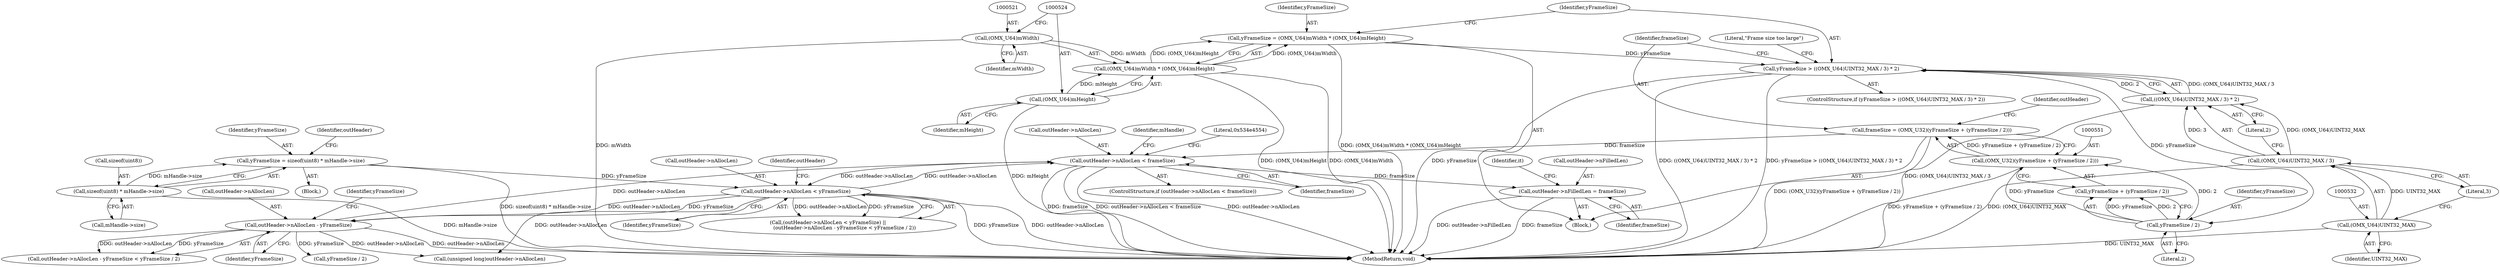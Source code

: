 digraph "0_Android_c48ef757cc50906e8726a3bebc3b60716292cdba@pointer" {
"1000676" [label="(Call,outHeader->nFilledLen = frameSize)"];
"1000558" [label="(Call,outHeader->nAllocLen < frameSize)"];
"1000438" [label="(Call,outHeader->nAllocLen < yFrameSize)"];
"1000428" [label="(Call,yFrameSize = sizeof(uint8) * mHandle->size)"];
"1000430" [label="(Call,sizeof(uint8) * mHandle->size)"];
"1000444" [label="(Call,outHeader->nAllocLen - yFrameSize)"];
"1000548" [label="(Call,frameSize = (OMX_U32)(yFrameSize + (yFrameSize / 2)))"];
"1000550" [label="(Call,(OMX_U32)(yFrameSize + (yFrameSize / 2)))"];
"1000554" [label="(Call,yFrameSize / 2)"];
"1000527" [label="(Call,yFrameSize > ((OMX_U64)UINT32_MAX / 3) * 2)"];
"1000517" [label="(Call,yFrameSize = (OMX_U64)mWidth * (OMX_U64)mHeight)"];
"1000519" [label="(Call,(OMX_U64)mWidth * (OMX_U64)mHeight)"];
"1000520" [label="(Call,(OMX_U64)mWidth)"];
"1000523" [label="(Call,(OMX_U64)mHeight)"];
"1000529" [label="(Call,((OMX_U64)UINT32_MAX / 3) * 2)"];
"1000530" [label="(Call,(OMX_U64)UINT32_MAX / 3)"];
"1000531" [label="(Call,(OMX_U64)UINT32_MAX)"];
"1000439" [label="(Call,outHeader->nAllocLen)"];
"1000560" [label="(Identifier,outHeader)"];
"1000438" [label="(Call,outHeader->nAllocLen < yFrameSize)"];
"1000446" [label="(Identifier,outHeader)"];
"1000554" [label="(Call,yFrameSize / 2)"];
"1000530" [label="(Call,(OMX_U64)UINT32_MAX / 3)"];
"1000562" [label="(Identifier,frameSize)"];
"1000414" [label="(Block,)"];
"1000565" [label="(Literal,0x534e4554)"];
"1000548" [label="(Call,frameSize = (OMX_U32)(yFrameSize + (yFrameSize / 2)))"];
"1000455" [label="(Call,(unsigned long)outHeader->nAllocLen)"];
"1000555" [label="(Identifier,yFrameSize)"];
"1000683" [label="(Identifier,it)"];
"1000559" [label="(Call,outHeader->nAllocLen)"];
"1000440" [label="(Identifier,outHeader)"];
"1000526" [label="(ControlStructure,if (yFrameSize > ((OMX_U64)UINT32_MAX / 3) * 2))"];
"1000558" [label="(Call,outHeader->nAllocLen < frameSize)"];
"1000444" [label="(Call,outHeader->nAllocLen - yFrameSize)"];
"1000549" [label="(Identifier,frameSize)"];
"1000445" [label="(Call,outHeader->nAllocLen)"];
"1000680" [label="(Identifier,frameSize)"];
"1000550" [label="(Call,(OMX_U32)(yFrameSize + (yFrameSize / 2)))"];
"1000531" [label="(Call,(OMX_U64)UINT32_MAX)"];
"1000525" [label="(Identifier,mHeight)"];
"1000529" [label="(Call,((OMX_U64)UINT32_MAX / 3) * 2)"];
"1000428" [label="(Call,yFrameSize = sizeof(uint8) * mHandle->size)"];
"1000522" [label="(Identifier,mWidth)"];
"1000528" [label="(Identifier,yFrameSize)"];
"1000534" [label="(Literal,3)"];
"1000557" [label="(ControlStructure,if (outHeader->nAllocLen < frameSize))"];
"1000520" [label="(Call,(OMX_U64)mWidth)"];
"1000535" [label="(Literal,2)"];
"1000449" [label="(Call,yFrameSize / 2)"];
"1000527" [label="(Call,yFrameSize > ((OMX_U64)UINT32_MAX / 3) * 2)"];
"1000433" [label="(Call,mHandle->size)"];
"1000533" [label="(Identifier,UINT32_MAX)"];
"1000517" [label="(Call,yFrameSize = (OMX_U64)mWidth * (OMX_U64)mHeight)"];
"1000677" [label="(Call,outHeader->nFilledLen)"];
"1000717" [label="(MethodReturn,void)"];
"1000552" [label="(Call,yFrameSize + (yFrameSize / 2))"];
"1000581" [label="(Identifier,mHandle)"];
"1000519" [label="(Call,(OMX_U64)mWidth * (OMX_U64)mHeight)"];
"1000437" [label="(Call,(outHeader->nAllocLen < yFrameSize) ||\n                     (outHeader->nAllocLen - yFrameSize < yFrameSize / 2))"];
"1000450" [label="(Identifier,yFrameSize)"];
"1000442" [label="(Identifier,yFrameSize)"];
"1000518" [label="(Identifier,yFrameSize)"];
"1000538" [label="(Literal,\"Frame size too large\")"];
"1000430" [label="(Call,sizeof(uint8) * mHandle->size)"];
"1000523" [label="(Call,(OMX_U64)mHeight)"];
"1000431" [label="(Call,sizeof(uint8))"];
"1000129" [label="(Block,)"];
"1000429" [label="(Identifier,yFrameSize)"];
"1000443" [label="(Call,outHeader->nAllocLen - yFrameSize < yFrameSize / 2)"];
"1000556" [label="(Literal,2)"];
"1000448" [label="(Identifier,yFrameSize)"];
"1000676" [label="(Call,outHeader->nFilledLen = frameSize)"];
"1000676" -> "1000129"  [label="AST: "];
"1000676" -> "1000680"  [label="CFG: "];
"1000677" -> "1000676"  [label="AST: "];
"1000680" -> "1000676"  [label="AST: "];
"1000683" -> "1000676"  [label="CFG: "];
"1000676" -> "1000717"  [label="DDG: outHeader->nFilledLen"];
"1000676" -> "1000717"  [label="DDG: frameSize"];
"1000558" -> "1000676"  [label="DDG: frameSize"];
"1000558" -> "1000557"  [label="AST: "];
"1000558" -> "1000562"  [label="CFG: "];
"1000559" -> "1000558"  [label="AST: "];
"1000562" -> "1000558"  [label="AST: "];
"1000565" -> "1000558"  [label="CFG: "];
"1000581" -> "1000558"  [label="CFG: "];
"1000558" -> "1000717"  [label="DDG: frameSize"];
"1000558" -> "1000717"  [label="DDG: outHeader->nAllocLen < frameSize"];
"1000558" -> "1000717"  [label="DDG: outHeader->nAllocLen"];
"1000558" -> "1000438"  [label="DDG: outHeader->nAllocLen"];
"1000438" -> "1000558"  [label="DDG: outHeader->nAllocLen"];
"1000444" -> "1000558"  [label="DDG: outHeader->nAllocLen"];
"1000548" -> "1000558"  [label="DDG: frameSize"];
"1000438" -> "1000437"  [label="AST: "];
"1000438" -> "1000442"  [label="CFG: "];
"1000439" -> "1000438"  [label="AST: "];
"1000442" -> "1000438"  [label="AST: "];
"1000446" -> "1000438"  [label="CFG: "];
"1000437" -> "1000438"  [label="CFG: "];
"1000438" -> "1000717"  [label="DDG: yFrameSize"];
"1000438" -> "1000717"  [label="DDG: outHeader->nAllocLen"];
"1000438" -> "1000437"  [label="DDG: outHeader->nAllocLen"];
"1000438" -> "1000437"  [label="DDG: yFrameSize"];
"1000428" -> "1000438"  [label="DDG: yFrameSize"];
"1000438" -> "1000444"  [label="DDG: outHeader->nAllocLen"];
"1000438" -> "1000444"  [label="DDG: yFrameSize"];
"1000438" -> "1000455"  [label="DDG: outHeader->nAllocLen"];
"1000428" -> "1000414"  [label="AST: "];
"1000428" -> "1000430"  [label="CFG: "];
"1000429" -> "1000428"  [label="AST: "];
"1000430" -> "1000428"  [label="AST: "];
"1000440" -> "1000428"  [label="CFG: "];
"1000428" -> "1000717"  [label="DDG: sizeof(uint8) * mHandle->size"];
"1000430" -> "1000428"  [label="DDG: mHandle->size"];
"1000430" -> "1000433"  [label="CFG: "];
"1000431" -> "1000430"  [label="AST: "];
"1000433" -> "1000430"  [label="AST: "];
"1000430" -> "1000717"  [label="DDG: mHandle->size"];
"1000444" -> "1000443"  [label="AST: "];
"1000444" -> "1000448"  [label="CFG: "];
"1000445" -> "1000444"  [label="AST: "];
"1000448" -> "1000444"  [label="AST: "];
"1000450" -> "1000444"  [label="CFG: "];
"1000444" -> "1000717"  [label="DDG: outHeader->nAllocLen"];
"1000444" -> "1000443"  [label="DDG: outHeader->nAllocLen"];
"1000444" -> "1000443"  [label="DDG: yFrameSize"];
"1000444" -> "1000449"  [label="DDG: yFrameSize"];
"1000444" -> "1000455"  [label="DDG: outHeader->nAllocLen"];
"1000548" -> "1000129"  [label="AST: "];
"1000548" -> "1000550"  [label="CFG: "];
"1000549" -> "1000548"  [label="AST: "];
"1000550" -> "1000548"  [label="AST: "];
"1000560" -> "1000548"  [label="CFG: "];
"1000548" -> "1000717"  [label="DDG: (OMX_U32)(yFrameSize + (yFrameSize / 2))"];
"1000550" -> "1000548"  [label="DDG: yFrameSize + (yFrameSize / 2)"];
"1000550" -> "1000552"  [label="CFG: "];
"1000551" -> "1000550"  [label="AST: "];
"1000552" -> "1000550"  [label="AST: "];
"1000550" -> "1000717"  [label="DDG: yFrameSize + (yFrameSize / 2)"];
"1000554" -> "1000550"  [label="DDG: yFrameSize"];
"1000554" -> "1000550"  [label="DDG: 2"];
"1000554" -> "1000552"  [label="AST: "];
"1000554" -> "1000556"  [label="CFG: "];
"1000555" -> "1000554"  [label="AST: "];
"1000556" -> "1000554"  [label="AST: "];
"1000552" -> "1000554"  [label="CFG: "];
"1000554" -> "1000552"  [label="DDG: yFrameSize"];
"1000554" -> "1000552"  [label="DDG: 2"];
"1000527" -> "1000554"  [label="DDG: yFrameSize"];
"1000527" -> "1000526"  [label="AST: "];
"1000527" -> "1000529"  [label="CFG: "];
"1000528" -> "1000527"  [label="AST: "];
"1000529" -> "1000527"  [label="AST: "];
"1000538" -> "1000527"  [label="CFG: "];
"1000549" -> "1000527"  [label="CFG: "];
"1000527" -> "1000717"  [label="DDG: yFrameSize"];
"1000527" -> "1000717"  [label="DDG: ((OMX_U64)UINT32_MAX / 3) * 2"];
"1000527" -> "1000717"  [label="DDG: yFrameSize > ((OMX_U64)UINT32_MAX / 3) * 2"];
"1000517" -> "1000527"  [label="DDG: yFrameSize"];
"1000529" -> "1000527"  [label="DDG: (OMX_U64)UINT32_MAX / 3"];
"1000529" -> "1000527"  [label="DDG: 2"];
"1000517" -> "1000129"  [label="AST: "];
"1000517" -> "1000519"  [label="CFG: "];
"1000518" -> "1000517"  [label="AST: "];
"1000519" -> "1000517"  [label="AST: "];
"1000528" -> "1000517"  [label="CFG: "];
"1000517" -> "1000717"  [label="DDG: (OMX_U64)mWidth * (OMX_U64)mHeight"];
"1000519" -> "1000517"  [label="DDG: (OMX_U64)mWidth"];
"1000519" -> "1000517"  [label="DDG: (OMX_U64)mHeight"];
"1000519" -> "1000523"  [label="CFG: "];
"1000520" -> "1000519"  [label="AST: "];
"1000523" -> "1000519"  [label="AST: "];
"1000519" -> "1000717"  [label="DDG: (OMX_U64)mWidth"];
"1000519" -> "1000717"  [label="DDG: (OMX_U64)mHeight"];
"1000520" -> "1000519"  [label="DDG: mWidth"];
"1000523" -> "1000519"  [label="DDG: mHeight"];
"1000520" -> "1000522"  [label="CFG: "];
"1000521" -> "1000520"  [label="AST: "];
"1000522" -> "1000520"  [label="AST: "];
"1000524" -> "1000520"  [label="CFG: "];
"1000520" -> "1000717"  [label="DDG: mWidth"];
"1000523" -> "1000525"  [label="CFG: "];
"1000524" -> "1000523"  [label="AST: "];
"1000525" -> "1000523"  [label="AST: "];
"1000523" -> "1000717"  [label="DDG: mHeight"];
"1000529" -> "1000535"  [label="CFG: "];
"1000530" -> "1000529"  [label="AST: "];
"1000535" -> "1000529"  [label="AST: "];
"1000529" -> "1000717"  [label="DDG: (OMX_U64)UINT32_MAX / 3"];
"1000530" -> "1000529"  [label="DDG: (OMX_U64)UINT32_MAX"];
"1000530" -> "1000529"  [label="DDG: 3"];
"1000530" -> "1000534"  [label="CFG: "];
"1000531" -> "1000530"  [label="AST: "];
"1000534" -> "1000530"  [label="AST: "];
"1000535" -> "1000530"  [label="CFG: "];
"1000530" -> "1000717"  [label="DDG: (OMX_U64)UINT32_MAX"];
"1000531" -> "1000530"  [label="DDG: UINT32_MAX"];
"1000531" -> "1000533"  [label="CFG: "];
"1000532" -> "1000531"  [label="AST: "];
"1000533" -> "1000531"  [label="AST: "];
"1000534" -> "1000531"  [label="CFG: "];
"1000531" -> "1000717"  [label="DDG: UINT32_MAX"];
}

